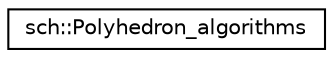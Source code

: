 digraph "Graphical Class Hierarchy"
{
  edge [fontname="Helvetica",fontsize="10",labelfontname="Helvetica",labelfontsize="10"];
  node [fontname="Helvetica",fontsize="10",shape=record];
  rankdir="LR";
  Node0 [label="sch::Polyhedron_algorithms",height=0.2,width=0.4,color="black", fillcolor="white", style="filled",URL="$structsch_1_1Polyhedron__algorithms.html"];
}
